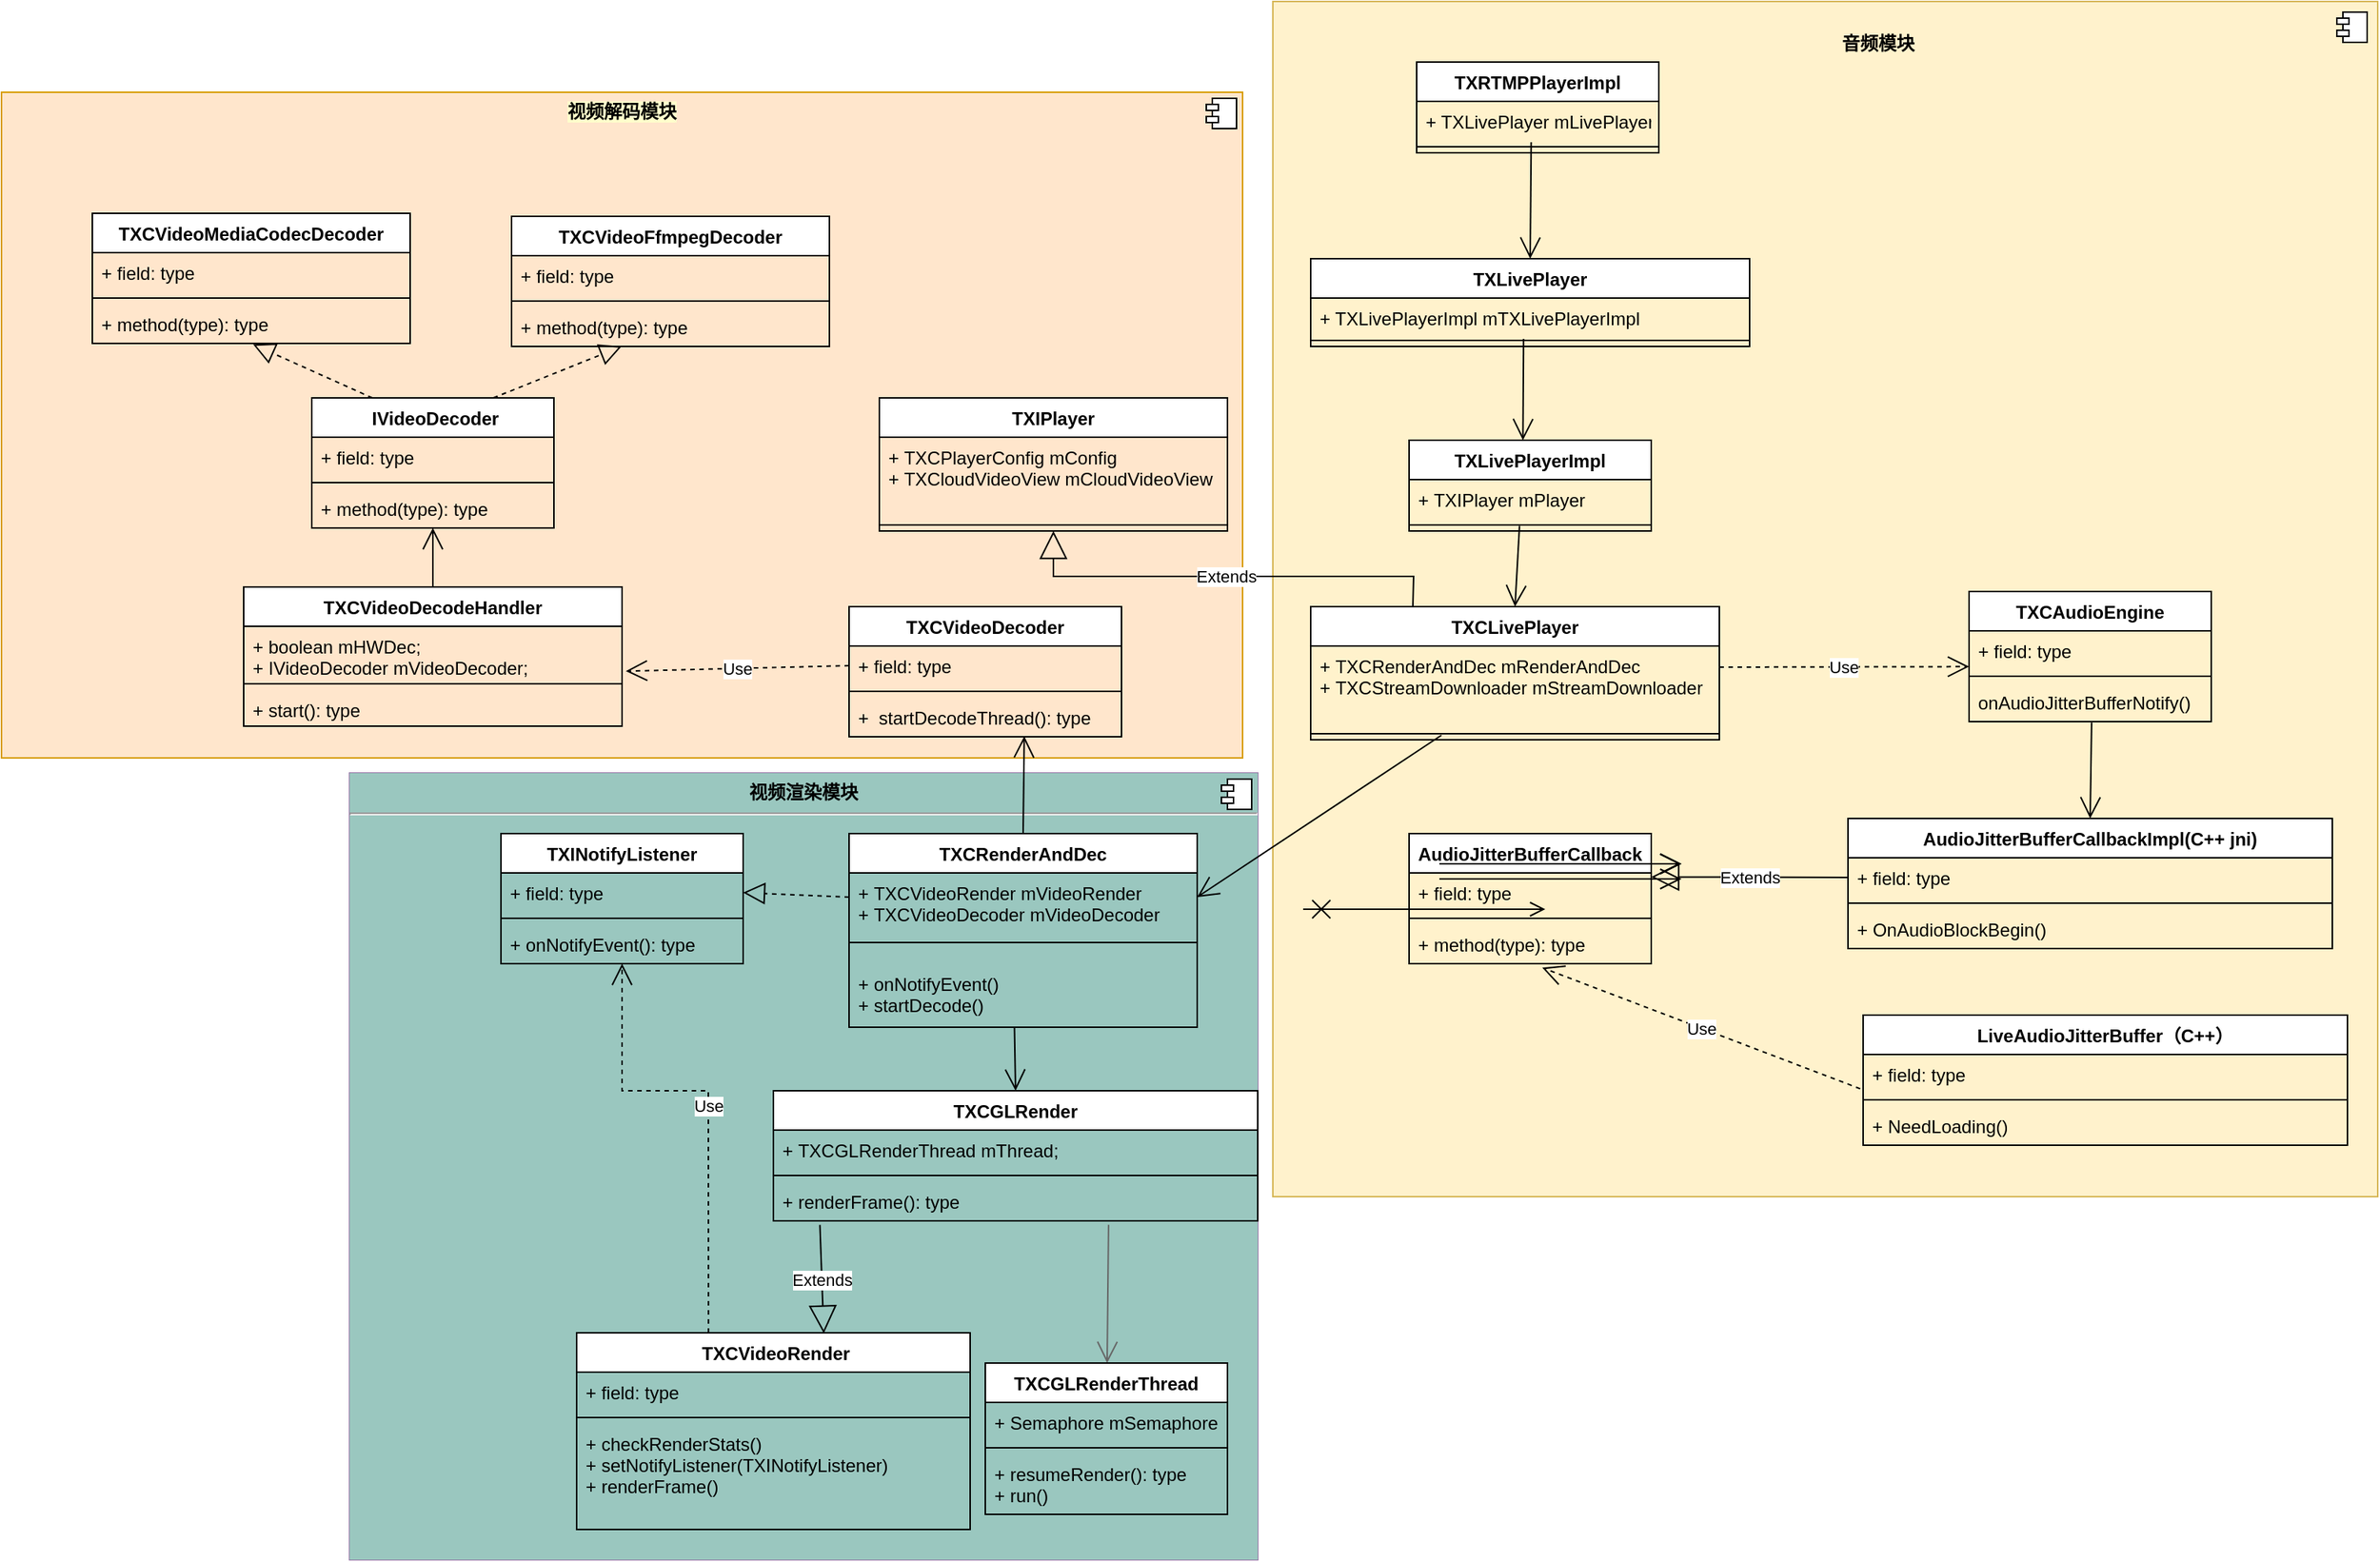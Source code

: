 <mxfile version="15.7.4" type="github">
  <diagram id="_3MNf_Sm-s--1B_T6NlN" name="第 1 页">
    <mxGraphModel dx="2849" dy="1158" grid="1" gridSize="10" guides="1" tooltips="1" connect="1" arrows="1" fold="1" page="1" pageScale="1" pageWidth="827" pageHeight="1169" background="none" math="0" shadow="0">
      <root>
        <mxCell id="0" />
        <mxCell id="1" parent="0" />
        <mxCell id="rE03fVbkk7zJ3_L_7Uqu-74" value="&lt;p style=&quot;margin: 0px ; margin-top: 6px ; text-align: center&quot;&gt;&lt;b&gt;视频渲染模块&lt;/b&gt;&lt;/p&gt;&lt;hr&gt;&lt;p style=&quot;margin: 0px ; margin-left: 8px&quot;&gt;&lt;br&gt;&lt;/p&gt;" style="align=left;overflow=fill;html=1;dropTarget=0;labelBackgroundColor=#9AC7BF;fillColor=#e1d5e7;strokeColor=#9673a6;" vertex="1" parent="1">
          <mxGeometry x="-520" y="570" width="600" height="520" as="geometry" />
        </mxCell>
        <mxCell id="rE03fVbkk7zJ3_L_7Uqu-75" value="" style="shape=component;jettyWidth=8;jettyHeight=4;labelBackgroundColor=#D6B656;fontColor=none;align=left;" vertex="1" parent="rE03fVbkk7zJ3_L_7Uqu-74">
          <mxGeometry x="1" width="20" height="20" relative="1" as="geometry">
            <mxPoint x="-24" y="4" as="offset" />
          </mxGeometry>
        </mxCell>
        <mxCell id="rE03fVbkk7zJ3_L_7Uqu-71" value="&lt;p style=&quot;margin: 0px ; margin-top: 6px ; text-align: center&quot;&gt;&lt;b style=&quot;background-color: rgb(255 , 255 , 204)&quot;&gt;视频解码模块&lt;/b&gt;&lt;/p&gt;" style="align=left;overflow=fill;html=1;dropTarget=0;fillColor=#ffe6cc;strokeColor=#d79b00;" vertex="1" parent="1">
          <mxGeometry x="-750" y="120" width="820" height="440" as="geometry" />
        </mxCell>
        <mxCell id="rE03fVbkk7zJ3_L_7Uqu-72" value="" style="shape=component;jettyWidth=8;jettyHeight=4;align=left;" vertex="1" parent="rE03fVbkk7zJ3_L_7Uqu-71">
          <mxGeometry x="1" width="20" height="20" relative="1" as="geometry">
            <mxPoint x="-24" y="4" as="offset" />
          </mxGeometry>
        </mxCell>
        <mxCell id="rE03fVbkk7zJ3_L_7Uqu-66" value="" style="html=1;dropTarget=0;labelBackgroundColor=#D6B656;fillColor=#fff2cc;strokeColor=#d6b656;" vertex="1" parent="1">
          <mxGeometry x="90" y="60" width="730" height="790" as="geometry" />
        </mxCell>
        <mxCell id="rE03fVbkk7zJ3_L_7Uqu-67" value="" style="shape=module;jettyWidth=8;jettyHeight=4;" vertex="1" parent="rE03fVbkk7zJ3_L_7Uqu-66">
          <mxGeometry x="1" width="20" height="20" relative="1" as="geometry">
            <mxPoint x="-27" y="7" as="offset" />
          </mxGeometry>
        </mxCell>
        <mxCell id="GrP9NVhBDUwWrAXiHrax-1" value="TXRTMPPlayerImpl" style="swimlane;fontStyle=1;align=center;verticalAlign=top;childLayout=stackLayout;horizontal=1;startSize=26;horizontalStack=0;resizeParent=1;resizeParentMax=0;resizeLast=0;collapsible=1;marginBottom=0;" parent="1" vertex="1">
          <mxGeometry x="185" y="100" width="160" height="60" as="geometry" />
        </mxCell>
        <mxCell id="GrP9NVhBDUwWrAXiHrax-2" value="+ TXLivePlayer                        mLivePlayer;" style="text;strokeColor=none;fillColor=none;align=left;verticalAlign=top;spacingLeft=4;spacingRight=4;overflow=hidden;rotatable=0;points=[[0,0.5],[1,0.5]];portConstraint=eastwest;" parent="GrP9NVhBDUwWrAXiHrax-1" vertex="1">
          <mxGeometry y="26" width="160" height="26" as="geometry" />
        </mxCell>
        <mxCell id="GrP9NVhBDUwWrAXiHrax-3" value="" style="line;strokeWidth=1;fillColor=none;align=left;verticalAlign=middle;spacingTop=-1;spacingLeft=3;spacingRight=3;rotatable=0;labelPosition=right;points=[];portConstraint=eastwest;" parent="GrP9NVhBDUwWrAXiHrax-1" vertex="1">
          <mxGeometry y="52" width="160" height="8" as="geometry" />
        </mxCell>
        <mxCell id="GrP9NVhBDUwWrAXiHrax-5" value="" style="endArrow=open;endFill=1;endSize=12;html=1;rounded=0;exitX=0.473;exitY=1.038;exitDx=0;exitDy=0;exitPerimeter=0;entryX=0.5;entryY=0;entryDx=0;entryDy=0;" parent="1" source="GrP9NVhBDUwWrAXiHrax-2" target="GrP9NVhBDUwWrAXiHrax-6" edge="1">
          <mxGeometry width="160" relative="1" as="geometry">
            <mxPoint x="330" y="380" as="sourcePoint" />
            <mxPoint x="255" y="250" as="targetPoint" />
          </mxGeometry>
        </mxCell>
        <mxCell id="GrP9NVhBDUwWrAXiHrax-6" value="TXLivePlayer" style="swimlane;fontStyle=1;align=center;verticalAlign=top;childLayout=stackLayout;horizontal=1;startSize=26;horizontalStack=0;resizeParent=1;resizeParentMax=0;resizeLast=0;collapsible=1;marginBottom=0;" parent="1" vertex="1">
          <mxGeometry x="115" y="230" width="290" height="58" as="geometry" />
        </mxCell>
        <mxCell id="GrP9NVhBDUwWrAXiHrax-7" value="+ TXLivePlayerImpl mTXLivePlayerImpl" style="text;strokeColor=none;fillColor=none;align=left;verticalAlign=top;spacingLeft=4;spacingRight=4;overflow=hidden;rotatable=0;points=[[0,0.5],[1,0.5]];portConstraint=eastwest;" parent="GrP9NVhBDUwWrAXiHrax-6" vertex="1">
          <mxGeometry y="26" width="290" height="24" as="geometry" />
        </mxCell>
        <mxCell id="GrP9NVhBDUwWrAXiHrax-8" value="" style="line;strokeWidth=1;fillColor=none;align=left;verticalAlign=middle;spacingTop=-1;spacingLeft=3;spacingRight=3;rotatable=0;labelPosition=right;points=[];portConstraint=eastwest;" parent="GrP9NVhBDUwWrAXiHrax-6" vertex="1">
          <mxGeometry y="50" width="290" height="8" as="geometry" />
        </mxCell>
        <mxCell id="GrP9NVhBDUwWrAXiHrax-12" value="" style="endArrow=open;endFill=1;endSize=12;html=1;rounded=0;exitX=0.485;exitY=0.375;exitDx=0;exitDy=0;exitPerimeter=0;" parent="1" source="GrP9NVhBDUwWrAXiHrax-8" edge="1">
          <mxGeometry width="160" relative="1" as="geometry">
            <mxPoint x="330" y="380" as="sourcePoint" />
            <mxPoint x="255.223" y="350" as="targetPoint" />
          </mxGeometry>
        </mxCell>
        <mxCell id="GrP9NVhBDUwWrAXiHrax-15" value="TXLivePlayerImpl" style="swimlane;fontStyle=1;align=center;verticalAlign=top;childLayout=stackLayout;horizontal=1;startSize=26;horizontalStack=0;resizeParent=1;resizeParentMax=0;resizeLast=0;collapsible=1;marginBottom=0;" parent="1" vertex="1">
          <mxGeometry x="180" y="350" width="160" height="60" as="geometry" />
        </mxCell>
        <mxCell id="GrP9NVhBDUwWrAXiHrax-16" value="+ TXIPlayer mPlayer" style="text;strokeColor=none;fillColor=none;align=left;verticalAlign=top;spacingLeft=4;spacingRight=4;overflow=hidden;rotatable=0;points=[[0,0.5],[1,0.5]];portConstraint=eastwest;" parent="GrP9NVhBDUwWrAXiHrax-15" vertex="1">
          <mxGeometry y="26" width="160" height="26" as="geometry" />
        </mxCell>
        <mxCell id="GrP9NVhBDUwWrAXiHrax-17" value="" style="line;strokeWidth=1;fillColor=none;align=left;verticalAlign=middle;spacingTop=-1;spacingLeft=3;spacingRight=3;rotatable=0;labelPosition=right;points=[];portConstraint=eastwest;" parent="GrP9NVhBDUwWrAXiHrax-15" vertex="1">
          <mxGeometry y="52" width="160" height="8" as="geometry" />
        </mxCell>
        <mxCell id="GrP9NVhBDUwWrAXiHrax-20" value="TXCLivePlayer" style="swimlane;fontStyle=1;align=center;verticalAlign=top;childLayout=stackLayout;horizontal=1;startSize=26;horizontalStack=0;resizeParent=1;resizeParentMax=0;resizeLast=0;collapsible=1;marginBottom=0;" parent="1" vertex="1">
          <mxGeometry x="115" y="460" width="270" height="88" as="geometry" />
        </mxCell>
        <mxCell id="GrP9NVhBDUwWrAXiHrax-21" value="+ TXCRenderAndDec         mRenderAndDec&#xa;+ TXCStreamDownloader     mStreamDownloader&#xa;" style="text;strokeColor=none;fillColor=none;align=left;verticalAlign=top;spacingLeft=4;spacingRight=4;overflow=hidden;rotatable=0;points=[[0,0.5],[1,0.5]];portConstraint=eastwest;" parent="GrP9NVhBDUwWrAXiHrax-20" vertex="1">
          <mxGeometry y="26" width="270" height="54" as="geometry" />
        </mxCell>
        <mxCell id="GrP9NVhBDUwWrAXiHrax-22" value="" style="line;strokeWidth=1;fillColor=none;align=left;verticalAlign=middle;spacingTop=-1;spacingLeft=3;spacingRight=3;rotatable=0;labelPosition=right;points=[];portConstraint=eastwest;" parent="GrP9NVhBDUwWrAXiHrax-20" vertex="1">
          <mxGeometry y="80" width="270" height="8" as="geometry" />
        </mxCell>
        <mxCell id="GrP9NVhBDUwWrAXiHrax-19" value="" style="endArrow=open;endFill=1;endSize=12;html=1;rounded=0;exitX=0.456;exitY=0.583;exitDx=0;exitDy=0;exitPerimeter=0;entryX=0.5;entryY=0;entryDx=0;entryDy=0;" parent="1" source="GrP9NVhBDUwWrAXiHrax-17" target="GrP9NVhBDUwWrAXiHrax-20" edge="1">
          <mxGeometry width="160" relative="1" as="geometry">
            <mxPoint x="250" y="420" as="sourcePoint" />
            <mxPoint x="410" y="420" as="targetPoint" />
          </mxGeometry>
        </mxCell>
        <mxCell id="GrP9NVhBDUwWrAXiHrax-28" value="TXIPlayer" style="swimlane;fontStyle=1;align=center;verticalAlign=top;childLayout=stackLayout;horizontal=1;startSize=26;horizontalStack=0;resizeParent=1;resizeParentMax=0;resizeLast=0;collapsible=1;marginBottom=0;" parent="1" vertex="1">
          <mxGeometry x="-170" y="322" width="230" height="88" as="geometry" />
        </mxCell>
        <mxCell id="GrP9NVhBDUwWrAXiHrax-29" value="+ TXCPlayerConfig mConfig&#xa;+ TXCloudVideoView mCloudVideoView" style="text;strokeColor=none;fillColor=none;align=left;verticalAlign=top;spacingLeft=4;spacingRight=4;overflow=hidden;rotatable=0;points=[[0,0.5],[1,0.5]];portConstraint=eastwest;" parent="GrP9NVhBDUwWrAXiHrax-28" vertex="1">
          <mxGeometry y="26" width="230" height="54" as="geometry" />
        </mxCell>
        <mxCell id="GrP9NVhBDUwWrAXiHrax-30" value="" style="line;strokeWidth=1;fillColor=none;align=left;verticalAlign=middle;spacingTop=-1;spacingLeft=3;spacingRight=3;rotatable=0;labelPosition=right;points=[];portConstraint=eastwest;" parent="GrP9NVhBDUwWrAXiHrax-28" vertex="1">
          <mxGeometry y="80" width="230" height="8" as="geometry" />
        </mxCell>
        <mxCell id="GrP9NVhBDUwWrAXiHrax-33" value="Use" style="endArrow=open;endSize=12;dashed=1;html=1;rounded=0;entryX=0;entryY=0.91;entryDx=0;entryDy=0;entryPerimeter=0;" parent="1" target="GrP9NVhBDUwWrAXiHrax-38" edge="1">
          <mxGeometry width="160" relative="1" as="geometry">
            <mxPoint x="385" y="500" as="sourcePoint" />
            <mxPoint x="545" y="500" as="targetPoint" />
          </mxGeometry>
        </mxCell>
        <mxCell id="GrP9NVhBDUwWrAXiHrax-37" value="TXCAudioEngine" style="swimlane;fontStyle=1;align=center;verticalAlign=top;childLayout=stackLayout;horizontal=1;startSize=26;horizontalStack=0;resizeParent=1;resizeParentMax=0;resizeLast=0;collapsible=1;marginBottom=0;" parent="1" vertex="1">
          <mxGeometry x="550" y="450" width="160" height="86" as="geometry" />
        </mxCell>
        <mxCell id="GrP9NVhBDUwWrAXiHrax-38" value="+ field: type" style="text;strokeColor=none;fillColor=none;align=left;verticalAlign=top;spacingLeft=4;spacingRight=4;overflow=hidden;rotatable=0;points=[[0,0.5],[1,0.5]];portConstraint=eastwest;" parent="GrP9NVhBDUwWrAXiHrax-37" vertex="1">
          <mxGeometry y="26" width="160" height="26" as="geometry" />
        </mxCell>
        <mxCell id="GrP9NVhBDUwWrAXiHrax-39" value="" style="line;strokeWidth=1;fillColor=none;align=left;verticalAlign=middle;spacingTop=-1;spacingLeft=3;spacingRight=3;rotatable=0;labelPosition=right;points=[];portConstraint=eastwest;" parent="GrP9NVhBDUwWrAXiHrax-37" vertex="1">
          <mxGeometry y="52" width="160" height="8" as="geometry" />
        </mxCell>
        <mxCell id="GrP9NVhBDUwWrAXiHrax-40" value="onAudioJitterBufferNotify()" style="text;strokeColor=none;fillColor=none;align=left;verticalAlign=top;spacingLeft=4;spacingRight=4;overflow=hidden;rotatable=0;points=[[0,0.5],[1,0.5]];portConstraint=eastwest;" parent="GrP9NVhBDUwWrAXiHrax-37" vertex="1">
          <mxGeometry y="60" width="160" height="26" as="geometry" />
        </mxCell>
        <mxCell id="GrP9NVhBDUwWrAXiHrax-41" value="AudioJitterBufferCallbackImpl(C++ jni)" style="swimlane;fontStyle=1;align=center;verticalAlign=top;childLayout=stackLayout;horizontal=1;startSize=26;horizontalStack=0;resizeParent=1;resizeParentMax=0;resizeLast=0;collapsible=1;marginBottom=0;" parent="1" vertex="1">
          <mxGeometry x="470" y="600" width="320" height="86" as="geometry" />
        </mxCell>
        <mxCell id="GrP9NVhBDUwWrAXiHrax-42" value="+ field: type" style="text;strokeColor=none;fillColor=none;align=left;verticalAlign=top;spacingLeft=4;spacingRight=4;overflow=hidden;rotatable=0;points=[[0,0.5],[1,0.5]];portConstraint=eastwest;" parent="GrP9NVhBDUwWrAXiHrax-41" vertex="1">
          <mxGeometry y="26" width="320" height="26" as="geometry" />
        </mxCell>
        <mxCell id="GrP9NVhBDUwWrAXiHrax-43" value="" style="line;strokeWidth=1;fillColor=none;align=left;verticalAlign=middle;spacingTop=-1;spacingLeft=3;spacingRight=3;rotatable=0;labelPosition=right;points=[];portConstraint=eastwest;" parent="GrP9NVhBDUwWrAXiHrax-41" vertex="1">
          <mxGeometry y="52" width="320" height="8" as="geometry" />
        </mxCell>
        <mxCell id="GrP9NVhBDUwWrAXiHrax-44" value="+ OnAudioBlockBegin()" style="text;strokeColor=none;fillColor=none;align=left;verticalAlign=top;spacingLeft=4;spacingRight=4;overflow=hidden;rotatable=0;points=[[0,0.5],[1,0.5]];portConstraint=eastwest;" parent="GrP9NVhBDUwWrAXiHrax-41" vertex="1">
          <mxGeometry y="60" width="320" height="26" as="geometry" />
        </mxCell>
        <mxCell id="GrP9NVhBDUwWrAXiHrax-45" value="" style="endArrow=open;endFill=1;endSize=12;html=1;rounded=0;exitX=0.506;exitY=1.026;exitDx=0;exitDy=0;exitPerimeter=0;entryX=0.5;entryY=0;entryDx=0;entryDy=0;" parent="1" source="GrP9NVhBDUwWrAXiHrax-40" target="GrP9NVhBDUwWrAXiHrax-41" edge="1">
          <mxGeometry width="160" relative="1" as="geometry">
            <mxPoint x="330" y="530" as="sourcePoint" />
            <mxPoint x="490" y="530" as="targetPoint" />
          </mxGeometry>
        </mxCell>
        <mxCell id="GrP9NVhBDUwWrAXiHrax-46" value="LiveAudioJitterBuffer（C++）&#xa;" style="swimlane;fontStyle=1;align=center;verticalAlign=top;childLayout=stackLayout;horizontal=1;startSize=26;horizontalStack=0;resizeParent=1;resizeParentMax=0;resizeLast=0;collapsible=1;marginBottom=0;" parent="1" vertex="1">
          <mxGeometry x="480" y="730" width="320" height="86" as="geometry" />
        </mxCell>
        <mxCell id="GrP9NVhBDUwWrAXiHrax-47" value="+ field: type" style="text;strokeColor=none;fillColor=none;align=left;verticalAlign=top;spacingLeft=4;spacingRight=4;overflow=hidden;rotatable=0;points=[[0,0.5],[1,0.5]];portConstraint=eastwest;" parent="GrP9NVhBDUwWrAXiHrax-46" vertex="1">
          <mxGeometry y="26" width="320" height="26" as="geometry" />
        </mxCell>
        <mxCell id="GrP9NVhBDUwWrAXiHrax-48" value="" style="line;strokeWidth=1;fillColor=none;align=left;verticalAlign=middle;spacingTop=-1;spacingLeft=3;spacingRight=3;rotatable=0;labelPosition=right;points=[];portConstraint=eastwest;" parent="GrP9NVhBDUwWrAXiHrax-46" vertex="1">
          <mxGeometry y="52" width="320" height="8" as="geometry" />
        </mxCell>
        <mxCell id="GrP9NVhBDUwWrAXiHrax-49" value="+ NeedLoading()" style="text;strokeColor=none;fillColor=none;align=left;verticalAlign=top;spacingLeft=4;spacingRight=4;overflow=hidden;rotatable=0;points=[[0,0.5],[1,0.5]];portConstraint=eastwest;" parent="GrP9NVhBDUwWrAXiHrax-46" vertex="1">
          <mxGeometry y="60" width="320" height="26" as="geometry" />
        </mxCell>
        <mxCell id="GrP9NVhBDUwWrAXiHrax-50" value="AudioJitterBufferCallback" style="swimlane;fontStyle=1;align=center;verticalAlign=top;childLayout=stackLayout;horizontal=1;startSize=26;horizontalStack=0;resizeParent=1;resizeParentMax=0;resizeLast=0;collapsible=1;marginBottom=0;" parent="1" vertex="1">
          <mxGeometry x="180" y="610" width="160" height="86" as="geometry" />
        </mxCell>
        <mxCell id="GrP9NVhBDUwWrAXiHrax-51" value="+ field: type" style="text;strokeColor=none;fillColor=none;align=left;verticalAlign=top;spacingLeft=4;spacingRight=4;overflow=hidden;rotatable=0;points=[[0,0.5],[1,0.5]];portConstraint=eastwest;" parent="GrP9NVhBDUwWrAXiHrax-50" vertex="1">
          <mxGeometry y="26" width="160" height="26" as="geometry" />
        </mxCell>
        <mxCell id="GrP9NVhBDUwWrAXiHrax-52" value="" style="line;strokeWidth=1;fillColor=none;align=left;verticalAlign=middle;spacingTop=-1;spacingLeft=3;spacingRight=3;rotatable=0;labelPosition=right;points=[];portConstraint=eastwest;" parent="GrP9NVhBDUwWrAXiHrax-50" vertex="1">
          <mxGeometry y="52" width="160" height="8" as="geometry" />
        </mxCell>
        <mxCell id="GrP9NVhBDUwWrAXiHrax-53" value="+ method(type): type" style="text;strokeColor=none;fillColor=none;align=left;verticalAlign=top;spacingLeft=4;spacingRight=4;overflow=hidden;rotatable=0;points=[[0,0.5],[1,0.5]];portConstraint=eastwest;" parent="GrP9NVhBDUwWrAXiHrax-50" vertex="1">
          <mxGeometry y="60" width="160" height="26" as="geometry" />
        </mxCell>
        <mxCell id="GrP9NVhBDUwWrAXiHrax-54" value="Extends" style="endArrow=block;endSize=16;endFill=0;html=1;rounded=0;exitX=0;exitY=0.5;exitDx=0;exitDy=0;entryX=1;entryY=0.103;entryDx=0;entryDy=0;entryPerimeter=0;" parent="1" source="GrP9NVhBDUwWrAXiHrax-42" target="GrP9NVhBDUwWrAXiHrax-51" edge="1">
          <mxGeometry width="160" relative="1" as="geometry">
            <mxPoint x="290" y="640" as="sourcePoint" />
            <mxPoint x="450" y="640" as="targetPoint" />
          </mxGeometry>
        </mxCell>
        <mxCell id="GrP9NVhBDUwWrAXiHrax-55" value="Use" style="endArrow=open;endSize=12;dashed=1;html=1;rounded=0;entryX=0.55;entryY=1.103;entryDx=0;entryDy=0;entryPerimeter=0;exitX=-0.006;exitY=0.872;exitDx=0;exitDy=0;exitPerimeter=0;" parent="1" source="GrP9NVhBDUwWrAXiHrax-47" target="GrP9NVhBDUwWrAXiHrax-53" edge="1">
          <mxGeometry width="160" relative="1" as="geometry">
            <mxPoint x="290" y="640" as="sourcePoint" />
            <mxPoint x="450" y="640" as="targetPoint" />
          </mxGeometry>
        </mxCell>
        <mxCell id="rE03fVbkk7zJ3_L_7Uqu-1" value="TXCRenderAndDec" style="swimlane;fontStyle=1;align=center;verticalAlign=top;childLayout=stackLayout;horizontal=1;startSize=26;horizontalStack=0;resizeParent=1;resizeParentMax=0;resizeLast=0;collapsible=1;marginBottom=0;" vertex="1" parent="1">
          <mxGeometry x="-190" y="610" width="230" height="128" as="geometry" />
        </mxCell>
        <mxCell id="rE03fVbkk7zJ3_L_7Uqu-2" value="+ TXCVideoRender mVideoRender&#xa;+ TXCVideoDecoder mVideoDecoder" style="text;strokeColor=none;fillColor=none;align=left;verticalAlign=top;spacingLeft=4;spacingRight=4;overflow=hidden;rotatable=0;points=[[0,0.5],[1,0.5]];portConstraint=eastwest;" vertex="1" parent="rE03fVbkk7zJ3_L_7Uqu-1">
          <mxGeometry y="26" width="230" height="32" as="geometry" />
        </mxCell>
        <mxCell id="rE03fVbkk7zJ3_L_7Uqu-3" value="" style="line;strokeWidth=1;fillColor=none;align=left;verticalAlign=middle;spacingTop=-1;spacingLeft=3;spacingRight=3;rotatable=0;labelPosition=right;points=[];portConstraint=eastwest;" vertex="1" parent="rE03fVbkk7zJ3_L_7Uqu-1">
          <mxGeometry y="58" width="230" height="28" as="geometry" />
        </mxCell>
        <mxCell id="rE03fVbkk7zJ3_L_7Uqu-4" value="+ onNotifyEvent()&#xa;+ startDecode()" style="text;strokeColor=none;fillColor=none;align=left;verticalAlign=top;spacingLeft=4;spacingRight=4;overflow=hidden;rotatable=0;points=[[0,0.5],[1,0.5]];portConstraint=eastwest;" vertex="1" parent="rE03fVbkk7zJ3_L_7Uqu-1">
          <mxGeometry y="86" width="230" height="42" as="geometry" />
        </mxCell>
        <mxCell id="rE03fVbkk7zJ3_L_7Uqu-5" value="" style="endArrow=open;endFill=1;endSize=12;html=1;rounded=0;entryX=1;entryY=0.5;entryDx=0;entryDy=0;exitX=0.32;exitY=0.625;exitDx=0;exitDy=0;exitPerimeter=0;" edge="1" parent="1" source="GrP9NVhBDUwWrAXiHrax-22" target="rE03fVbkk7zJ3_L_7Uqu-2">
          <mxGeometry width="160" relative="1" as="geometry">
            <mxPoint x="200" y="500" as="sourcePoint" />
            <mxPoint x="360" y="500" as="targetPoint" />
          </mxGeometry>
        </mxCell>
        <mxCell id="rE03fVbkk7zJ3_L_7Uqu-6" value=" TXCVideoRender" style="swimlane;fontStyle=1;align=center;verticalAlign=top;childLayout=stackLayout;horizontal=1;startSize=26;horizontalStack=0;resizeParent=1;resizeParentMax=0;resizeLast=0;collapsible=1;marginBottom=0;" vertex="1" parent="1">
          <mxGeometry x="-370" y="940" width="260" height="130" as="geometry" />
        </mxCell>
        <mxCell id="rE03fVbkk7zJ3_L_7Uqu-7" value="+ field: type" style="text;strokeColor=none;fillColor=none;align=left;verticalAlign=top;spacingLeft=4;spacingRight=4;overflow=hidden;rotatable=0;points=[[0,0.5],[1,0.5]];portConstraint=eastwest;" vertex="1" parent="rE03fVbkk7zJ3_L_7Uqu-6">
          <mxGeometry y="26" width="260" height="26" as="geometry" />
        </mxCell>
        <mxCell id="rE03fVbkk7zJ3_L_7Uqu-8" value="" style="line;strokeWidth=1;fillColor=none;align=left;verticalAlign=middle;spacingTop=-1;spacingLeft=3;spacingRight=3;rotatable=0;labelPosition=right;points=[];portConstraint=eastwest;" vertex="1" parent="rE03fVbkk7zJ3_L_7Uqu-6">
          <mxGeometry y="52" width="260" height="8" as="geometry" />
        </mxCell>
        <mxCell id="rE03fVbkk7zJ3_L_7Uqu-9" value="+ checkRenderStats()&#xa;+ setNotifyListener(TXINotifyListener)&#xa;+ renderFrame()" style="text;strokeColor=none;fillColor=none;align=left;verticalAlign=top;spacingLeft=4;spacingRight=4;overflow=hidden;rotatable=0;points=[[0,0.5],[1,0.5]];portConstraint=eastwest;" vertex="1" parent="rE03fVbkk7zJ3_L_7Uqu-6">
          <mxGeometry y="60" width="260" height="70" as="geometry" />
        </mxCell>
        <mxCell id="rE03fVbkk7zJ3_L_7Uqu-10" value="" style="endArrow=open;endFill=1;endSize=12;html=1;rounded=0;" edge="1" parent="1">
          <mxGeometry width="160" relative="1" as="geometry">
            <mxPoint x="200" y="640" as="sourcePoint" />
            <mxPoint x="360" y="640" as="targetPoint" />
          </mxGeometry>
        </mxCell>
        <mxCell id="rE03fVbkk7zJ3_L_7Uqu-11" value="" style="endArrow=open;endFill=1;endSize=12;html=1;rounded=0;" edge="1" parent="1">
          <mxGeometry width="160" relative="1" as="geometry">
            <mxPoint x="200" y="630" as="sourcePoint" />
            <mxPoint x="360" y="630" as="targetPoint" />
          </mxGeometry>
        </mxCell>
        <mxCell id="rE03fVbkk7zJ3_L_7Uqu-12" value="" style="endArrow=open;endFill=1;endSize=12;html=1;rounded=0;" edge="1" parent="1">
          <mxGeometry width="160" relative="1" as="geometry">
            <mxPoint x="200" y="630" as="sourcePoint" />
            <mxPoint x="360" y="630" as="targetPoint" />
          </mxGeometry>
        </mxCell>
        <mxCell id="rE03fVbkk7zJ3_L_7Uqu-13" value="" style="endArrow=open;endFill=1;endSize=12;html=1;rounded=0;entryX=0.5;entryY=0;entryDx=0;entryDy=0;exitX=0.475;exitY=1;exitDx=0;exitDy=0;exitPerimeter=0;" edge="1" parent="1" source="rE03fVbkk7zJ3_L_7Uqu-4" target="rE03fVbkk7zJ3_L_7Uqu-28">
          <mxGeometry width="160" relative="1" as="geometry">
            <mxPoint x="-80" y="730" as="sourcePoint" />
            <mxPoint x="-80" y="740" as="targetPoint" />
          </mxGeometry>
        </mxCell>
        <mxCell id="rE03fVbkk7zJ3_L_7Uqu-14" value="" style="endArrow=block;dashed=1;endFill=0;endSize=12;html=1;rounded=0;exitX=0;exitY=0.5;exitDx=0;exitDy=0;entryX=1;entryY=0.5;entryDx=0;entryDy=0;" edge="1" parent="1" source="rE03fVbkk7zJ3_L_7Uqu-2" target="rE03fVbkk7zJ3_L_7Uqu-17">
          <mxGeometry width="160" relative="1" as="geometry">
            <mxPoint x="-80" y="630" as="sourcePoint" />
            <mxPoint x="-265" y="649.577" as="targetPoint" />
          </mxGeometry>
        </mxCell>
        <mxCell id="rE03fVbkk7zJ3_L_7Uqu-16" value="TXINotifyListener" style="swimlane;fontStyle=1;align=center;verticalAlign=top;childLayout=stackLayout;horizontal=1;startSize=26;horizontalStack=0;resizeParent=1;resizeParentMax=0;resizeLast=0;collapsible=1;marginBottom=0;" vertex="1" parent="1">
          <mxGeometry x="-420" y="610" width="160" height="86" as="geometry" />
        </mxCell>
        <mxCell id="rE03fVbkk7zJ3_L_7Uqu-17" value="+ field: type" style="text;strokeColor=none;fillColor=none;align=left;verticalAlign=top;spacingLeft=4;spacingRight=4;overflow=hidden;rotatable=0;points=[[0,0.5],[1,0.5]];portConstraint=eastwest;" vertex="1" parent="rE03fVbkk7zJ3_L_7Uqu-16">
          <mxGeometry y="26" width="160" height="26" as="geometry" />
        </mxCell>
        <mxCell id="rE03fVbkk7zJ3_L_7Uqu-18" value="" style="line;strokeWidth=1;fillColor=none;align=left;verticalAlign=middle;spacingTop=-1;spacingLeft=3;spacingRight=3;rotatable=0;labelPosition=right;points=[];portConstraint=eastwest;" vertex="1" parent="rE03fVbkk7zJ3_L_7Uqu-16">
          <mxGeometry y="52" width="160" height="8" as="geometry" />
        </mxCell>
        <mxCell id="rE03fVbkk7zJ3_L_7Uqu-19" value="+ onNotifyEvent(): type" style="text;strokeColor=none;fillColor=none;align=left;verticalAlign=top;spacingLeft=4;spacingRight=4;overflow=hidden;rotatable=0;points=[[0,0.5],[1,0.5]];portConstraint=eastwest;" vertex="1" parent="rE03fVbkk7zJ3_L_7Uqu-16">
          <mxGeometry y="60" width="160" height="26" as="geometry" />
        </mxCell>
        <mxCell id="rE03fVbkk7zJ3_L_7Uqu-27" value="Extends" style="endArrow=block;endSize=16;endFill=0;html=1;rounded=0;exitX=0.25;exitY=0;exitDx=0;exitDy=0;entryX=0.5;entryY=1;entryDx=0;entryDy=0;" edge="1" parent="1" source="GrP9NVhBDUwWrAXiHrax-20" target="GrP9NVhBDUwWrAXiHrax-28">
          <mxGeometry width="160" relative="1" as="geometry">
            <mxPoint x="182.5" y="460" as="sourcePoint" />
            <mxPoint x="-55" y="410" as="targetPoint" />
            <Array as="points">
              <mxPoint x="183" y="440" />
              <mxPoint x="-55" y="440" />
            </Array>
          </mxGeometry>
        </mxCell>
        <mxCell id="rE03fVbkk7zJ3_L_7Uqu-28" value="TXCGLRender" style="swimlane;fontStyle=1;align=center;verticalAlign=top;childLayout=stackLayout;horizontal=1;startSize=26;horizontalStack=0;resizeParent=1;resizeParentMax=0;resizeLast=0;collapsible=1;marginBottom=0;" vertex="1" parent="1">
          <mxGeometry x="-240" y="780" width="320" height="86" as="geometry" />
        </mxCell>
        <mxCell id="rE03fVbkk7zJ3_L_7Uqu-29" value="+ TXCGLRenderThread    mThread;" style="text;strokeColor=none;fillColor=none;align=left;verticalAlign=top;spacingLeft=4;spacingRight=4;overflow=hidden;rotatable=0;points=[[0,0.5],[1,0.5]];portConstraint=eastwest;" vertex="1" parent="rE03fVbkk7zJ3_L_7Uqu-28">
          <mxGeometry y="26" width="320" height="26" as="geometry" />
        </mxCell>
        <mxCell id="rE03fVbkk7zJ3_L_7Uqu-30" value="" style="line;strokeWidth=1;fillColor=none;align=left;verticalAlign=middle;spacingTop=-1;spacingLeft=3;spacingRight=3;rotatable=0;labelPosition=right;points=[];portConstraint=eastwest;" vertex="1" parent="rE03fVbkk7zJ3_L_7Uqu-28">
          <mxGeometry y="52" width="320" height="8" as="geometry" />
        </mxCell>
        <mxCell id="rE03fVbkk7zJ3_L_7Uqu-31" value="+ renderFrame(): type" style="text;strokeColor=none;fillColor=none;align=left;verticalAlign=top;spacingLeft=4;spacingRight=4;overflow=hidden;rotatable=0;points=[[0,0.5],[1,0.5]];portConstraint=eastwest;" vertex="1" parent="rE03fVbkk7zJ3_L_7Uqu-28">
          <mxGeometry y="60" width="320" height="26" as="geometry" />
        </mxCell>
        <mxCell id="rE03fVbkk7zJ3_L_7Uqu-32" value="" style="endArrow=open;startArrow=cross;endFill=0;startFill=0;endSize=8;startSize=10;html=1;rounded=0;" edge="1" parent="1">
          <mxGeometry width="160" relative="1" as="geometry">
            <mxPoint x="110" y="660" as="sourcePoint" />
            <mxPoint x="270" y="660" as="targetPoint" />
          </mxGeometry>
        </mxCell>
        <mxCell id="rE03fVbkk7zJ3_L_7Uqu-33" value="Extends" style="endArrow=block;endSize=16;endFill=0;html=1;rounded=0;exitX=0.096;exitY=1.103;exitDx=0;exitDy=0;exitPerimeter=0;entryX=0.628;entryY=0.003;entryDx=0;entryDy=0;entryPerimeter=0;" edge="1" parent="1" source="rE03fVbkk7zJ3_L_7Uqu-31" target="rE03fVbkk7zJ3_L_7Uqu-6">
          <mxGeometry width="160" relative="1" as="geometry">
            <mxPoint x="110" y="660" as="sourcePoint" />
            <mxPoint x="270" y="660" as="targetPoint" />
          </mxGeometry>
        </mxCell>
        <mxCell id="rE03fVbkk7zJ3_L_7Uqu-34" value="" style="endArrow=open;endFill=1;endSize=12;html=1;rounded=0;exitX=0.692;exitY=1.103;exitDx=0;exitDy=0;exitPerimeter=0;fillColor=#f5f5f5;strokeColor=#666666;" edge="1" parent="1" source="rE03fVbkk7zJ3_L_7Uqu-31" target="rE03fVbkk7zJ3_L_7Uqu-35">
          <mxGeometry width="160" relative="1" as="geometry">
            <mxPoint y="870" as="sourcePoint" />
            <mxPoint x="270" y="720" as="targetPoint" />
          </mxGeometry>
        </mxCell>
        <mxCell id="rE03fVbkk7zJ3_L_7Uqu-35" value="TXCGLRenderThread" style="swimlane;fontStyle=1;align=center;verticalAlign=top;childLayout=stackLayout;horizontal=1;startSize=26;horizontalStack=0;resizeParent=1;resizeParentMax=0;resizeLast=0;collapsible=1;marginBottom=0;" vertex="1" parent="1">
          <mxGeometry x="-100" y="960" width="160" height="100" as="geometry" />
        </mxCell>
        <mxCell id="rE03fVbkk7zJ3_L_7Uqu-36" value="+ Semaphore mSemaphore" style="text;strokeColor=none;fillColor=none;align=left;verticalAlign=top;spacingLeft=4;spacingRight=4;overflow=hidden;rotatable=0;points=[[0,0.5],[1,0.5]];portConstraint=eastwest;" vertex="1" parent="rE03fVbkk7zJ3_L_7Uqu-35">
          <mxGeometry y="26" width="160" height="26" as="geometry" />
        </mxCell>
        <mxCell id="rE03fVbkk7zJ3_L_7Uqu-37" value="" style="line;strokeWidth=1;fillColor=none;align=left;verticalAlign=middle;spacingTop=-1;spacingLeft=3;spacingRight=3;rotatable=0;labelPosition=right;points=[];portConstraint=eastwest;" vertex="1" parent="rE03fVbkk7zJ3_L_7Uqu-35">
          <mxGeometry y="52" width="160" height="8" as="geometry" />
        </mxCell>
        <mxCell id="rE03fVbkk7zJ3_L_7Uqu-38" value="+ resumeRender(): type&#xa;+ run()&#xa;&#xa;" style="text;strokeColor=none;fillColor=none;align=left;verticalAlign=top;spacingLeft=4;spacingRight=4;overflow=hidden;rotatable=0;points=[[0,0.5],[1,0.5]];portConstraint=eastwest;" vertex="1" parent="rE03fVbkk7zJ3_L_7Uqu-35">
          <mxGeometry y="60" width="160" height="40" as="geometry" />
        </mxCell>
        <mxCell id="rE03fVbkk7zJ3_L_7Uqu-40" value="Use" style="endArrow=open;endSize=12;dashed=1;html=1;rounded=0;exitX=0.335;exitY=0;exitDx=0;exitDy=0;exitPerimeter=0;" edge="1" parent="1" source="rE03fVbkk7zJ3_L_7Uqu-6" target="rE03fVbkk7zJ3_L_7Uqu-19">
          <mxGeometry width="160" relative="1" as="geometry">
            <mxPoint x="-283.32" y="936.62" as="sourcePoint" />
            <mxPoint x="-340" y="696" as="targetPoint" />
            <Array as="points">
              <mxPoint x="-283" y="780" />
              <mxPoint x="-340" y="780" />
            </Array>
          </mxGeometry>
        </mxCell>
        <mxCell id="rE03fVbkk7zJ3_L_7Uqu-41" value="TXCVideoDecodeHandler" style="swimlane;fontStyle=1;align=center;verticalAlign=top;childLayout=stackLayout;horizontal=1;startSize=26;horizontalStack=0;resizeParent=1;resizeParentMax=0;resizeLast=0;collapsible=1;marginBottom=0;" vertex="1" parent="1">
          <mxGeometry x="-590" y="447" width="250" height="92" as="geometry" />
        </mxCell>
        <mxCell id="rE03fVbkk7zJ3_L_7Uqu-42" value="+ boolean             mHWDec;&#xa;+ IVideoDecoder   mVideoDecoder;" style="text;strokeColor=none;fillColor=none;align=left;verticalAlign=top;spacingLeft=4;spacingRight=4;overflow=hidden;rotatable=0;points=[[0,0.5],[1,0.5]];portConstraint=eastwest;" vertex="1" parent="rE03fVbkk7zJ3_L_7Uqu-41">
          <mxGeometry y="26" width="250" height="34" as="geometry" />
        </mxCell>
        <mxCell id="rE03fVbkk7zJ3_L_7Uqu-43" value="" style="line;strokeWidth=1;fillColor=none;align=left;verticalAlign=middle;spacingTop=-1;spacingLeft=3;spacingRight=3;rotatable=0;labelPosition=right;points=[];portConstraint=eastwest;" vertex="1" parent="rE03fVbkk7zJ3_L_7Uqu-41">
          <mxGeometry y="60" width="250" height="8" as="geometry" />
        </mxCell>
        <mxCell id="rE03fVbkk7zJ3_L_7Uqu-44" value="+ start(): type" style="text;strokeColor=none;fillColor=none;align=left;verticalAlign=top;spacingLeft=4;spacingRight=4;overflow=hidden;rotatable=0;points=[[0,0.5],[1,0.5]];portConstraint=eastwest;" vertex="1" parent="rE03fVbkk7zJ3_L_7Uqu-41">
          <mxGeometry y="68" width="250" height="24" as="geometry" />
        </mxCell>
        <mxCell id="rE03fVbkk7zJ3_L_7Uqu-45" value="TXCVideoDecoder" style="swimlane;fontStyle=1;align=center;verticalAlign=top;childLayout=stackLayout;horizontal=1;startSize=26;horizontalStack=0;resizeParent=1;resizeParentMax=0;resizeLast=0;collapsible=1;marginBottom=0;" vertex="1" parent="1">
          <mxGeometry x="-190" y="460" width="180" height="86" as="geometry" />
        </mxCell>
        <mxCell id="rE03fVbkk7zJ3_L_7Uqu-46" value="+ field: type" style="text;strokeColor=none;fillColor=none;align=left;verticalAlign=top;spacingLeft=4;spacingRight=4;overflow=hidden;rotatable=0;points=[[0,0.5],[1,0.5]];portConstraint=eastwest;" vertex="1" parent="rE03fVbkk7zJ3_L_7Uqu-45">
          <mxGeometry y="26" width="180" height="26" as="geometry" />
        </mxCell>
        <mxCell id="rE03fVbkk7zJ3_L_7Uqu-47" value="" style="line;strokeWidth=1;fillColor=none;align=left;verticalAlign=middle;spacingTop=-1;spacingLeft=3;spacingRight=3;rotatable=0;labelPosition=right;points=[];portConstraint=eastwest;" vertex="1" parent="rE03fVbkk7zJ3_L_7Uqu-45">
          <mxGeometry y="52" width="180" height="8" as="geometry" />
        </mxCell>
        <mxCell id="rE03fVbkk7zJ3_L_7Uqu-48" value="+  startDecodeThread(): type" style="text;strokeColor=none;fillColor=none;align=left;verticalAlign=top;spacingLeft=4;spacingRight=4;overflow=hidden;rotatable=0;points=[[0,0.5],[1,0.5]];portConstraint=eastwest;" vertex="1" parent="rE03fVbkk7zJ3_L_7Uqu-45">
          <mxGeometry y="60" width="180" height="26" as="geometry" />
        </mxCell>
        <mxCell id="rE03fVbkk7zJ3_L_7Uqu-49" value="" style="endArrow=open;endFill=1;endSize=12;html=1;rounded=0;entryX=0.643;entryY=0.987;entryDx=0;entryDy=0;exitX=0.5;exitY=0;exitDx=0;exitDy=0;entryPerimeter=0;" edge="1" parent="1" source="rE03fVbkk7zJ3_L_7Uqu-1" target="rE03fVbkk7zJ3_L_7Uqu-48">
          <mxGeometry width="160" relative="1" as="geometry">
            <mxPoint x="-70.75" y="732" as="sourcePoint" />
            <mxPoint x="-70" y="790" as="targetPoint" />
          </mxGeometry>
        </mxCell>
        <mxCell id="rE03fVbkk7zJ3_L_7Uqu-50" value="Use" style="endArrow=open;endSize=12;dashed=1;html=1;rounded=0;exitX=0;exitY=0.5;exitDx=0;exitDy=0;entryX=1.01;entryY=0.872;entryDx=0;entryDy=0;entryPerimeter=0;" edge="1" parent="1" source="rE03fVbkk7zJ3_L_7Uqu-46" target="rE03fVbkk7zJ3_L_7Uqu-42">
          <mxGeometry width="160" relative="1" as="geometry">
            <mxPoint x="-273.32" y="946.62" as="sourcePoint" />
            <mxPoint x="-330" y="706" as="targetPoint" />
            <Array as="points" />
          </mxGeometry>
        </mxCell>
        <mxCell id="rE03fVbkk7zJ3_L_7Uqu-51" value="TXCVideoMediaCodecDecoder" style="swimlane;fontStyle=1;align=center;verticalAlign=top;childLayout=stackLayout;horizontal=1;startSize=26;horizontalStack=0;resizeParent=1;resizeParentMax=0;resizeLast=0;collapsible=1;marginBottom=0;" vertex="1" parent="1">
          <mxGeometry x="-690" y="200" width="210" height="86" as="geometry" />
        </mxCell>
        <mxCell id="rE03fVbkk7zJ3_L_7Uqu-52" value="+ field: type" style="text;strokeColor=none;fillColor=none;align=left;verticalAlign=top;spacingLeft=4;spacingRight=4;overflow=hidden;rotatable=0;points=[[0,0.5],[1,0.5]];portConstraint=eastwest;" vertex="1" parent="rE03fVbkk7zJ3_L_7Uqu-51">
          <mxGeometry y="26" width="210" height="26" as="geometry" />
        </mxCell>
        <mxCell id="rE03fVbkk7zJ3_L_7Uqu-53" value="" style="line;strokeWidth=1;fillColor=none;align=left;verticalAlign=middle;spacingTop=-1;spacingLeft=3;spacingRight=3;rotatable=0;labelPosition=right;points=[];portConstraint=eastwest;" vertex="1" parent="rE03fVbkk7zJ3_L_7Uqu-51">
          <mxGeometry y="52" width="210" height="8" as="geometry" />
        </mxCell>
        <mxCell id="rE03fVbkk7zJ3_L_7Uqu-54" value="+ method(type): type" style="text;strokeColor=none;fillColor=none;align=left;verticalAlign=top;spacingLeft=4;spacingRight=4;overflow=hidden;rotatable=0;points=[[0,0.5],[1,0.5]];portConstraint=eastwest;" vertex="1" parent="rE03fVbkk7zJ3_L_7Uqu-51">
          <mxGeometry y="60" width="210" height="26" as="geometry" />
        </mxCell>
        <mxCell id="rE03fVbkk7zJ3_L_7Uqu-55" value="TXCVideoFfmpegDecoder" style="swimlane;fontStyle=1;align=center;verticalAlign=top;childLayout=stackLayout;horizontal=1;startSize=26;horizontalStack=0;resizeParent=1;resizeParentMax=0;resizeLast=0;collapsible=1;marginBottom=0;" vertex="1" parent="1">
          <mxGeometry x="-413" y="202" width="210" height="86" as="geometry" />
        </mxCell>
        <mxCell id="rE03fVbkk7zJ3_L_7Uqu-56" value="+ field: type" style="text;strokeColor=none;fillColor=none;align=left;verticalAlign=top;spacingLeft=4;spacingRight=4;overflow=hidden;rotatable=0;points=[[0,0.5],[1,0.5]];portConstraint=eastwest;" vertex="1" parent="rE03fVbkk7zJ3_L_7Uqu-55">
          <mxGeometry y="26" width="210" height="26" as="geometry" />
        </mxCell>
        <mxCell id="rE03fVbkk7zJ3_L_7Uqu-57" value="" style="line;strokeWidth=1;fillColor=none;align=left;verticalAlign=middle;spacingTop=-1;spacingLeft=3;spacingRight=3;rotatable=0;labelPosition=right;points=[];portConstraint=eastwest;" vertex="1" parent="rE03fVbkk7zJ3_L_7Uqu-55">
          <mxGeometry y="52" width="210" height="8" as="geometry" />
        </mxCell>
        <mxCell id="rE03fVbkk7zJ3_L_7Uqu-58" value="+ method(type): type" style="text;strokeColor=none;fillColor=none;align=left;verticalAlign=top;spacingLeft=4;spacingRight=4;overflow=hidden;rotatable=0;points=[[0,0.5],[1,0.5]];portConstraint=eastwest;" vertex="1" parent="rE03fVbkk7zJ3_L_7Uqu-55">
          <mxGeometry y="60" width="210" height="26" as="geometry" />
        </mxCell>
        <mxCell id="rE03fVbkk7zJ3_L_7Uqu-59" value="" style="endArrow=open;endFill=1;endSize=12;html=1;rounded=0;exitX=0.5;exitY=0;exitDx=0;exitDy=0;" edge="1" parent="1" source="rE03fVbkk7zJ3_L_7Uqu-41" target="rE03fVbkk7zJ3_L_7Uqu-60">
          <mxGeometry width="160" relative="1" as="geometry">
            <mxPoint x="-70.75" y="748" as="sourcePoint" />
            <mxPoint x="-465" y="410" as="targetPoint" />
          </mxGeometry>
        </mxCell>
        <mxCell id="rE03fVbkk7zJ3_L_7Uqu-60" value=" IVideoDecoder" style="swimlane;fontStyle=1;align=center;verticalAlign=top;childLayout=stackLayout;horizontal=1;startSize=26;horizontalStack=0;resizeParent=1;resizeParentMax=0;resizeLast=0;collapsible=1;marginBottom=0;" vertex="1" parent="1">
          <mxGeometry x="-545" y="322" width="160" height="86" as="geometry" />
        </mxCell>
        <mxCell id="rE03fVbkk7zJ3_L_7Uqu-61" value="+ field: type" style="text;strokeColor=none;fillColor=none;align=left;verticalAlign=top;spacingLeft=4;spacingRight=4;overflow=hidden;rotatable=0;points=[[0,0.5],[1,0.5]];portConstraint=eastwest;" vertex="1" parent="rE03fVbkk7zJ3_L_7Uqu-60">
          <mxGeometry y="26" width="160" height="26" as="geometry" />
        </mxCell>
        <mxCell id="rE03fVbkk7zJ3_L_7Uqu-62" value="" style="line;strokeWidth=1;fillColor=none;align=left;verticalAlign=middle;spacingTop=-1;spacingLeft=3;spacingRight=3;rotatable=0;labelPosition=right;points=[];portConstraint=eastwest;" vertex="1" parent="rE03fVbkk7zJ3_L_7Uqu-60">
          <mxGeometry y="52" width="160" height="8" as="geometry" />
        </mxCell>
        <mxCell id="rE03fVbkk7zJ3_L_7Uqu-63" value="+ method(type): type" style="text;strokeColor=none;fillColor=none;align=left;verticalAlign=top;spacingLeft=4;spacingRight=4;overflow=hidden;rotatable=0;points=[[0,0.5],[1,0.5]];portConstraint=eastwest;" vertex="1" parent="rE03fVbkk7zJ3_L_7Uqu-60">
          <mxGeometry y="60" width="160" height="26" as="geometry" />
        </mxCell>
        <mxCell id="rE03fVbkk7zJ3_L_7Uqu-64" value="" style="endArrow=block;dashed=1;endFill=0;endSize=12;html=1;rounded=0;exitX=0.25;exitY=0;exitDx=0;exitDy=0;entryX=0.506;entryY=1.026;entryDx=0;entryDy=0;entryPerimeter=0;" edge="1" parent="1" source="rE03fVbkk7zJ3_L_7Uqu-60" target="rE03fVbkk7zJ3_L_7Uqu-54">
          <mxGeometry width="160" relative="1" as="geometry">
            <mxPoint x="-170" y="500" as="sourcePoint" />
            <mxPoint x="-10" y="500" as="targetPoint" />
          </mxGeometry>
        </mxCell>
        <mxCell id="rE03fVbkk7zJ3_L_7Uqu-65" value="" style="endArrow=block;dashed=1;endFill=0;endSize=12;html=1;rounded=0;exitX=0.75;exitY=0;exitDx=0;exitDy=0;" edge="1" parent="1" source="rE03fVbkk7zJ3_L_7Uqu-60" target="rE03fVbkk7zJ3_L_7Uqu-58">
          <mxGeometry width="160" relative="1" as="geometry">
            <mxPoint x="-495" y="332" as="sourcePoint" />
            <mxPoint x="-573.74" y="296.676" as="targetPoint" />
          </mxGeometry>
        </mxCell>
        <mxCell id="rE03fVbkk7zJ3_L_7Uqu-68" value="音频模块" style="text;align=center;fontStyle=1;verticalAlign=middle;spacingLeft=3;spacingRight=3;strokeColor=none;rotatable=0;points=[[0,0.5],[1,0.5]];portConstraint=eastwest;" vertex="1" parent="1">
          <mxGeometry x="450" y="74" width="80" height="26" as="geometry" />
        </mxCell>
      </root>
    </mxGraphModel>
  </diagram>
</mxfile>
